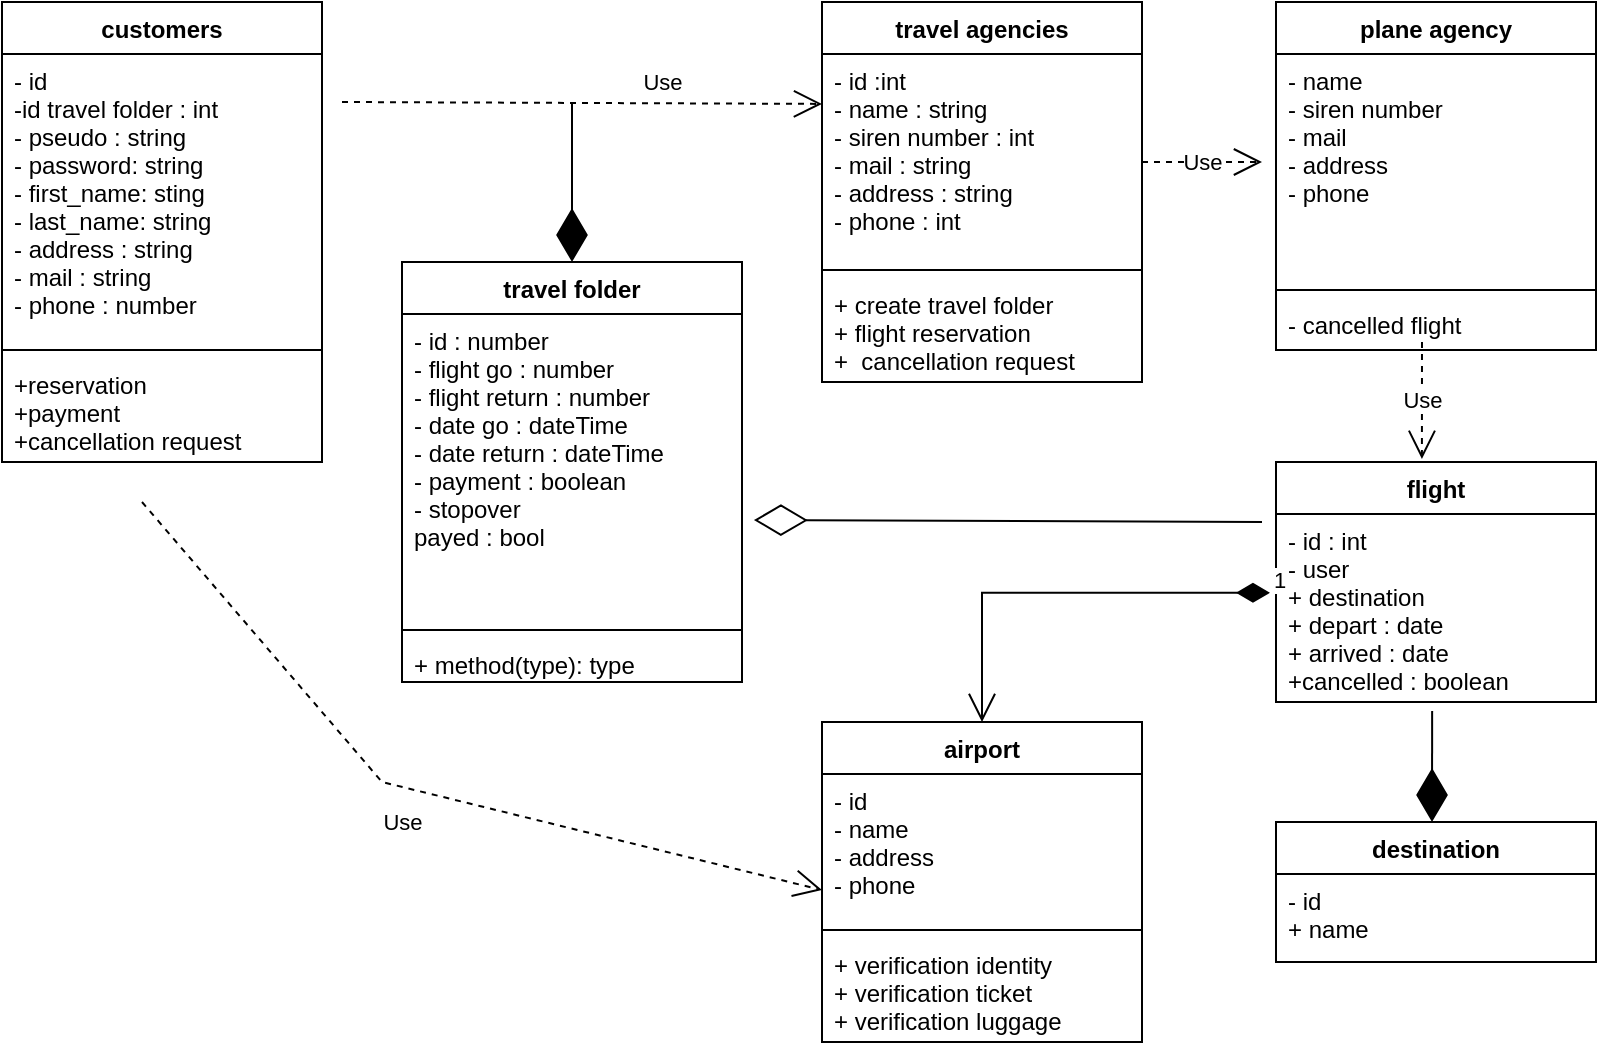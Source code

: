 <mxfile version="16.6.1" type="github">
  <diagram id="ZkddQLaWkZWpgFOKe8Xj" name="Page-1">
    <mxGraphModel dx="1422" dy="614" grid="1" gridSize="10" guides="1" tooltips="1" connect="1" arrows="1" fold="1" page="1" pageScale="1" pageWidth="827" pageHeight="1169" math="0" shadow="0">
      <root>
        <mxCell id="0" />
        <mxCell id="1" parent="0" />
        <mxCell id="hhDA7nrlv6wlv6P9GEHd-1" value="customers" style="swimlane;fontStyle=1;align=center;verticalAlign=top;childLayout=stackLayout;horizontal=1;startSize=26;horizontalStack=0;resizeParent=1;resizeParentMax=0;resizeLast=0;collapsible=1;marginBottom=0;" parent="1" vertex="1">
          <mxGeometry x="30" y="30" width="160" height="230" as="geometry" />
        </mxCell>
        <mxCell id="hhDA7nrlv6wlv6P9GEHd-2" value="- id&#xa;-id travel folder : int&#xa;- pseudo : string&#xa;- password: string&#xa;- first_name: sting&#xa;- last_name: string&#xa;- address : string&#xa;- mail : string&#xa;- phone : number&#xa;&#xa;" style="text;strokeColor=none;fillColor=none;align=left;verticalAlign=top;spacingLeft=4;spacingRight=4;overflow=hidden;rotatable=0;points=[[0,0.5],[1,0.5]];portConstraint=eastwest;" parent="hhDA7nrlv6wlv6P9GEHd-1" vertex="1">
          <mxGeometry y="26" width="160" height="144" as="geometry" />
        </mxCell>
        <mxCell id="hhDA7nrlv6wlv6P9GEHd-3" value="" style="line;strokeWidth=1;fillColor=none;align=left;verticalAlign=middle;spacingTop=-1;spacingLeft=3;spacingRight=3;rotatable=0;labelPosition=right;points=[];portConstraint=eastwest;" parent="hhDA7nrlv6wlv6P9GEHd-1" vertex="1">
          <mxGeometry y="170" width="160" height="8" as="geometry" />
        </mxCell>
        <mxCell id="hhDA7nrlv6wlv6P9GEHd-4" value="+reservation&#xa;+payment&#xa;+cancellation request&#xa;" style="text;strokeColor=none;fillColor=none;align=left;verticalAlign=top;spacingLeft=4;spacingRight=4;overflow=hidden;rotatable=0;points=[[0,0.5],[1,0.5]];portConstraint=eastwest;" parent="hhDA7nrlv6wlv6P9GEHd-1" vertex="1">
          <mxGeometry y="178" width="160" height="52" as="geometry" />
        </mxCell>
        <mxCell id="hhDA7nrlv6wlv6P9GEHd-7" value="travel agencies" style="swimlane;fontStyle=1;align=center;verticalAlign=top;childLayout=stackLayout;horizontal=1;startSize=26;horizontalStack=0;resizeParent=1;resizeParentMax=0;resizeLast=0;collapsible=1;marginBottom=0;" parent="1" vertex="1">
          <mxGeometry x="440" y="30" width="160" height="190" as="geometry" />
        </mxCell>
        <mxCell id="hhDA7nrlv6wlv6P9GEHd-8" value="- id :int&#xa;- name : string&#xa;- siren number : int&#xa;- mail : string&#xa;- address : string&#xa;- phone : int" style="text;strokeColor=none;fillColor=none;align=left;verticalAlign=top;spacingLeft=4;spacingRight=4;overflow=hidden;rotatable=0;points=[[0,0.5],[1,0.5]];portConstraint=eastwest;" parent="hhDA7nrlv6wlv6P9GEHd-7" vertex="1">
          <mxGeometry y="26" width="160" height="104" as="geometry" />
        </mxCell>
        <mxCell id="hhDA7nrlv6wlv6P9GEHd-9" value="" style="line;strokeWidth=1;fillColor=none;align=left;verticalAlign=middle;spacingTop=-1;spacingLeft=3;spacingRight=3;rotatable=0;labelPosition=right;points=[];portConstraint=eastwest;" parent="hhDA7nrlv6wlv6P9GEHd-7" vertex="1">
          <mxGeometry y="130" width="160" height="8" as="geometry" />
        </mxCell>
        <mxCell id="hhDA7nrlv6wlv6P9GEHd-10" value="+ create travel folder&#xa;+ flight reservation&#xa;+  cancellation request" style="text;strokeColor=none;fillColor=none;align=left;verticalAlign=top;spacingLeft=4;spacingRight=4;overflow=hidden;rotatable=0;points=[[0,0.5],[1,0.5]];portConstraint=eastwest;" parent="hhDA7nrlv6wlv6P9GEHd-7" vertex="1">
          <mxGeometry y="138" width="160" height="52" as="geometry" />
        </mxCell>
        <mxCell id="hhDA7nrlv6wlv6P9GEHd-16" value="travel folder" style="swimlane;fontStyle=1;align=center;verticalAlign=top;childLayout=stackLayout;horizontal=1;startSize=26;horizontalStack=0;resizeParent=1;resizeParentMax=0;resizeLast=0;collapsible=1;marginBottom=0;" parent="1" vertex="1">
          <mxGeometry x="230" y="160" width="170" height="210" as="geometry" />
        </mxCell>
        <mxCell id="hhDA7nrlv6wlv6P9GEHd-64" value="" style="endArrow=diamondThin;endFill=1;endSize=24;html=1;rounded=0;entryX=0.5;entryY=0;entryDx=0;entryDy=0;" parent="hhDA7nrlv6wlv6P9GEHd-16" target="hhDA7nrlv6wlv6P9GEHd-16" edge="1">
          <mxGeometry width="160" relative="1" as="geometry">
            <mxPoint x="85" y="-80" as="sourcePoint" />
            <mxPoint x="140" as="targetPoint" />
          </mxGeometry>
        </mxCell>
        <mxCell id="hhDA7nrlv6wlv6P9GEHd-17" value="- id : number&#xa;- flight go : number&#xa;- flight return : number&#xa;- date go : dateTime&#xa;- date return : dateTime&#xa;- payment : boolean&#xa;- stopover &#xa;payed : bool&#xa;" style="text;strokeColor=none;fillColor=none;align=left;verticalAlign=top;spacingLeft=4;spacingRight=4;overflow=hidden;rotatable=0;points=[[0,0.5],[1,0.5]];portConstraint=eastwest;" parent="hhDA7nrlv6wlv6P9GEHd-16" vertex="1">
          <mxGeometry y="26" width="170" height="154" as="geometry" />
        </mxCell>
        <mxCell id="hhDA7nrlv6wlv6P9GEHd-18" value="" style="line;strokeWidth=1;fillColor=none;align=left;verticalAlign=middle;spacingTop=-1;spacingLeft=3;spacingRight=3;rotatable=0;labelPosition=right;points=[];portConstraint=eastwest;" parent="hhDA7nrlv6wlv6P9GEHd-16" vertex="1">
          <mxGeometry y="180" width="170" height="8" as="geometry" />
        </mxCell>
        <mxCell id="hhDA7nrlv6wlv6P9GEHd-19" value="+ method(type): type" style="text;strokeColor=none;fillColor=none;align=left;verticalAlign=top;spacingLeft=4;spacingRight=4;overflow=hidden;rotatable=0;points=[[0,0.5],[1,0.5]];portConstraint=eastwest;" parent="hhDA7nrlv6wlv6P9GEHd-16" vertex="1">
          <mxGeometry y="188" width="170" height="22" as="geometry" />
        </mxCell>
        <mxCell id="hhDA7nrlv6wlv6P9GEHd-24" value="flight" style="swimlane;fontStyle=1;align=center;verticalAlign=top;childLayout=stackLayout;horizontal=1;startSize=26;horizontalStack=0;resizeParent=1;resizeParentMax=0;resizeLast=0;collapsible=1;marginBottom=0;" parent="1" vertex="1">
          <mxGeometry x="667" y="260" width="160" height="120" as="geometry" />
        </mxCell>
        <mxCell id="hhDA7nrlv6wlv6P9GEHd-25" value="- id : int&#xa;- user &#xa;+ destination&#xa;+ depart : date&#xa;+ arrived : date&#xa;+cancelled : boolean&#xa;" style="text;strokeColor=none;fillColor=none;align=left;verticalAlign=top;spacingLeft=4;spacingRight=4;overflow=hidden;rotatable=0;points=[[0,0.5],[1,0.5]];portConstraint=eastwest;" parent="hhDA7nrlv6wlv6P9GEHd-24" vertex="1">
          <mxGeometry y="26" width="160" height="94" as="geometry" />
        </mxCell>
        <mxCell id="hhDA7nrlv6wlv6P9GEHd-32" value="plane agency" style="swimlane;fontStyle=1;align=center;verticalAlign=top;childLayout=stackLayout;horizontal=1;startSize=26;horizontalStack=0;resizeParent=1;resizeParentMax=0;resizeLast=0;collapsible=1;marginBottom=0;" parent="1" vertex="1">
          <mxGeometry x="667" y="30" width="160" height="174" as="geometry" />
        </mxCell>
        <mxCell id="hhDA7nrlv6wlv6P9GEHd-33" value="- name&#xa;- siren number&#xa;- mail&#xa;- address &#xa;- phone" style="text;strokeColor=none;fillColor=none;align=left;verticalAlign=top;spacingLeft=4;spacingRight=4;overflow=hidden;rotatable=0;points=[[0,0.5],[1,0.5]];portConstraint=eastwest;" parent="hhDA7nrlv6wlv6P9GEHd-32" vertex="1">
          <mxGeometry y="26" width="160" height="114" as="geometry" />
        </mxCell>
        <mxCell id="hhDA7nrlv6wlv6P9GEHd-34" value="" style="line;strokeWidth=1;fillColor=none;align=left;verticalAlign=middle;spacingTop=-1;spacingLeft=3;spacingRight=3;rotatable=0;labelPosition=right;points=[];portConstraint=eastwest;" parent="hhDA7nrlv6wlv6P9GEHd-32" vertex="1">
          <mxGeometry y="140" width="160" height="8" as="geometry" />
        </mxCell>
        <mxCell id="hhDA7nrlv6wlv6P9GEHd-35" value="- cancelled flight" style="text;strokeColor=none;fillColor=none;align=left;verticalAlign=top;spacingLeft=4;spacingRight=4;overflow=hidden;rotatable=0;points=[[0,0.5],[1,0.5]];portConstraint=eastwest;" parent="hhDA7nrlv6wlv6P9GEHd-32" vertex="1">
          <mxGeometry y="148" width="160" height="26" as="geometry" />
        </mxCell>
        <mxCell id="hhDA7nrlv6wlv6P9GEHd-40" value="" style="endArrow=diamondThin;endFill=0;endSize=24;html=1;rounded=0;entryX=1.035;entryY=0.669;entryDx=0;entryDy=0;entryPerimeter=0;" parent="1" target="hhDA7nrlv6wlv6P9GEHd-17" edge="1">
          <mxGeometry width="160" relative="1" as="geometry">
            <mxPoint x="660" y="290" as="sourcePoint" />
            <mxPoint x="660" y="318" as="targetPoint" />
          </mxGeometry>
        </mxCell>
        <mxCell id="hhDA7nrlv6wlv6P9GEHd-41" value="Use" style="endArrow=open;endSize=12;dashed=1;html=1;rounded=0;" parent="1" edge="1">
          <mxGeometry width="160" relative="1" as="geometry">
            <mxPoint x="600" y="110" as="sourcePoint" />
            <mxPoint x="660" y="110" as="targetPoint" />
          </mxGeometry>
        </mxCell>
        <mxCell id="hhDA7nrlv6wlv6P9GEHd-42" value="Use" style="endArrow=open;endSize=12;dashed=1;html=1;rounded=0;entryX=0;entryY=0.24;entryDx=0;entryDy=0;entryPerimeter=0;" parent="1" target="hhDA7nrlv6wlv6P9GEHd-8" edge="1">
          <mxGeometry x="0.333" y="11" width="160" relative="1" as="geometry">
            <mxPoint x="200" y="80" as="sourcePoint" />
            <mxPoint x="360" y="80" as="targetPoint" />
            <mxPoint as="offset" />
          </mxGeometry>
        </mxCell>
        <mxCell id="hhDA7nrlv6wlv6P9GEHd-51" value="Use" style="endArrow=open;endSize=12;dashed=1;html=1;rounded=0;entryX=0.456;entryY=-0.013;entryDx=0;entryDy=0;entryPerimeter=0;" parent="1" target="hhDA7nrlv6wlv6P9GEHd-24" edge="1">
          <mxGeometry width="160" relative="1" as="geometry">
            <mxPoint x="740" y="200" as="sourcePoint" />
            <mxPoint x="900" y="200" as="targetPoint" />
          </mxGeometry>
        </mxCell>
        <mxCell id="hhDA7nrlv6wlv6P9GEHd-52" value="airport" style="swimlane;fontStyle=1;align=center;verticalAlign=top;childLayout=stackLayout;horizontal=1;startSize=26;horizontalStack=0;resizeParent=1;resizeParentMax=0;resizeLast=0;collapsible=1;marginBottom=0;" parent="1" vertex="1">
          <mxGeometry x="440" y="390" width="160" height="160" as="geometry" />
        </mxCell>
        <mxCell id="hhDA7nrlv6wlv6P9GEHd-53" value="- id &#xa;- name&#xa;- address&#xa;- phone" style="text;strokeColor=none;fillColor=none;align=left;verticalAlign=top;spacingLeft=4;spacingRight=4;overflow=hidden;rotatable=0;points=[[0,0.5],[1,0.5]];portConstraint=eastwest;" parent="hhDA7nrlv6wlv6P9GEHd-52" vertex="1">
          <mxGeometry y="26" width="160" height="74" as="geometry" />
        </mxCell>
        <mxCell id="hhDA7nrlv6wlv6P9GEHd-54" value="" style="line;strokeWidth=1;fillColor=none;align=left;verticalAlign=middle;spacingTop=-1;spacingLeft=3;spacingRight=3;rotatable=0;labelPosition=right;points=[];portConstraint=eastwest;" parent="hhDA7nrlv6wlv6P9GEHd-52" vertex="1">
          <mxGeometry y="100" width="160" height="8" as="geometry" />
        </mxCell>
        <mxCell id="hhDA7nrlv6wlv6P9GEHd-55" value="+ verification identity &#xa;+ verification ticket&#xa;+ verification luggage &#xa;" style="text;strokeColor=none;fillColor=none;align=left;verticalAlign=top;spacingLeft=4;spacingRight=4;overflow=hidden;rotatable=0;points=[[0,0.5],[1,0.5]];portConstraint=eastwest;" parent="hhDA7nrlv6wlv6P9GEHd-52" vertex="1">
          <mxGeometry y="108" width="160" height="52" as="geometry" />
        </mxCell>
        <mxCell id="hhDA7nrlv6wlv6P9GEHd-56" value="destination" style="swimlane;fontStyle=1;align=center;verticalAlign=top;childLayout=stackLayout;horizontal=1;startSize=26;horizontalStack=0;resizeParent=1;resizeParentMax=0;resizeLast=0;collapsible=1;marginBottom=0;" parent="1" vertex="1">
          <mxGeometry x="667" y="440" width="160" height="70" as="geometry" />
        </mxCell>
        <mxCell id="hhDA7nrlv6wlv6P9GEHd-57" value="- id&#xa;+ name" style="text;strokeColor=none;fillColor=none;align=left;verticalAlign=top;spacingLeft=4;spacingRight=4;overflow=hidden;rotatable=0;points=[[0,0.5],[1,0.5]];portConstraint=eastwest;" parent="hhDA7nrlv6wlv6P9GEHd-56" vertex="1">
          <mxGeometry y="26" width="160" height="44" as="geometry" />
        </mxCell>
        <mxCell id="hhDA7nrlv6wlv6P9GEHd-62" value="" style="endArrow=diamondThin;endFill=1;endSize=24;html=1;rounded=0;exitX=0.488;exitY=1.048;exitDx=0;exitDy=0;exitPerimeter=0;" parent="1" source="hhDA7nrlv6wlv6P9GEHd-25" edge="1">
          <mxGeometry width="160" relative="1" as="geometry">
            <mxPoint x="730" y="460" as="sourcePoint" />
            <mxPoint x="745" y="440" as="targetPoint" />
          </mxGeometry>
        </mxCell>
        <mxCell id="hhDA7nrlv6wlv6P9GEHd-63" value="1" style="endArrow=open;html=1;endSize=12;startArrow=diamondThin;startSize=14;startFill=1;edgeStyle=orthogonalEdgeStyle;align=left;verticalAlign=bottom;rounded=0;entryX=0.5;entryY=0;entryDx=0;entryDy=0;exitX=-0.019;exitY=0.419;exitDx=0;exitDy=0;exitPerimeter=0;" parent="1" source="hhDA7nrlv6wlv6P9GEHd-25" target="hhDA7nrlv6wlv6P9GEHd-52" edge="1">
          <mxGeometry x="-1" y="3" relative="1" as="geometry">
            <mxPoint x="500" y="330" as="sourcePoint" />
            <mxPoint x="660" y="330" as="targetPoint" />
          </mxGeometry>
        </mxCell>
        <mxCell id="hhDA7nrlv6wlv6P9GEHd-65" value="Use" style="endArrow=open;endSize=12;dashed=1;html=1;rounded=0;entryX=0;entryY=0.784;entryDx=0;entryDy=0;entryPerimeter=0;" parent="1" target="hhDA7nrlv6wlv6P9GEHd-53" edge="1">
          <mxGeometry x="-0.032" y="-17" width="160" relative="1" as="geometry">
            <mxPoint x="100" y="280" as="sourcePoint" />
            <mxPoint x="260" y="280" as="targetPoint" />
            <Array as="points">
              <mxPoint x="220" y="420" />
            </Array>
            <mxPoint as="offset" />
          </mxGeometry>
        </mxCell>
      </root>
    </mxGraphModel>
  </diagram>
</mxfile>
